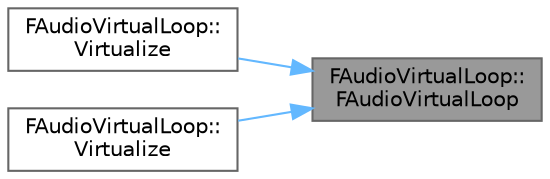 digraph "FAudioVirtualLoop::FAudioVirtualLoop"
{
 // INTERACTIVE_SVG=YES
 // LATEX_PDF_SIZE
  bgcolor="transparent";
  edge [fontname=Helvetica,fontsize=10,labelfontname=Helvetica,labelfontsize=10];
  node [fontname=Helvetica,fontsize=10,shape=box,height=0.2,width=0.4];
  rankdir="RL";
  Node1 [id="Node000001",label="FAudioVirtualLoop::\lFAudioVirtualLoop",height=0.2,width=0.4,color="gray40", fillcolor="grey60", style="filled", fontcolor="black",tooltip=" "];
  Node1 -> Node2 [id="edge1_Node000001_Node000002",dir="back",color="steelblue1",style="solid",tooltip=" "];
  Node2 [id="Node000002",label="FAudioVirtualLoop::\lVirtualize",height=0.2,width=0.4,color="grey40", fillcolor="white", style="filled",URL="$da/d2d/structFAudioVirtualLoop.html#ab52078cea838c0884406e170b28021a8",tooltip="Checks if provided active sound is available to be virtualized."];
  Node1 -> Node3 [id="edge2_Node000001_Node000003",dir="back",color="steelblue1",style="solid",tooltip=" "];
  Node3 [id="Node000003",label="FAudioVirtualLoop::\lVirtualize",height=0.2,width=0.4,color="grey40", fillcolor="white", style="filled",URL="$da/d2d/structFAudioVirtualLoop.html#afff3d4f18eaf0a71e3aaa8c6861ff9b2",tooltip=" "];
}
